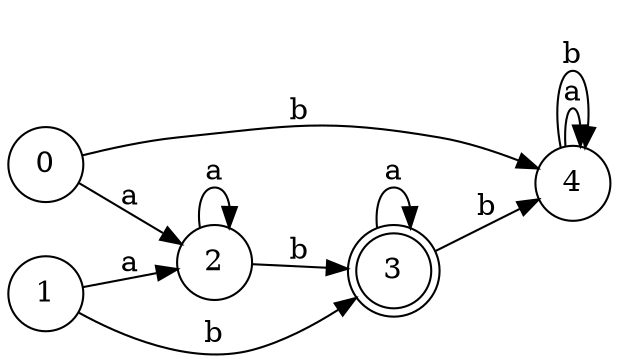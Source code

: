 digraph finite_state_machine {
	rankdir=LR;
	size="8,5";
	node [shape = doublecircle]; 3;
	node [shape = circle];
	0 -> 2 [ label = "a" ];
	0 -> 4 [ label = "b" ];
	1 -> 2 [ label = "a" ];
	1 -> 3 [ label = "b" ];
	2 -> 2 [ label = "a" ];
	2 -> 3 [ label = "b" ];
	3 -> 3 [ label = "a" ];
	3 -> 4 [ label = "b" ];
	4 -> 4 [ label = "a" ];
	4 -> 4 [ label = "b" ];
}